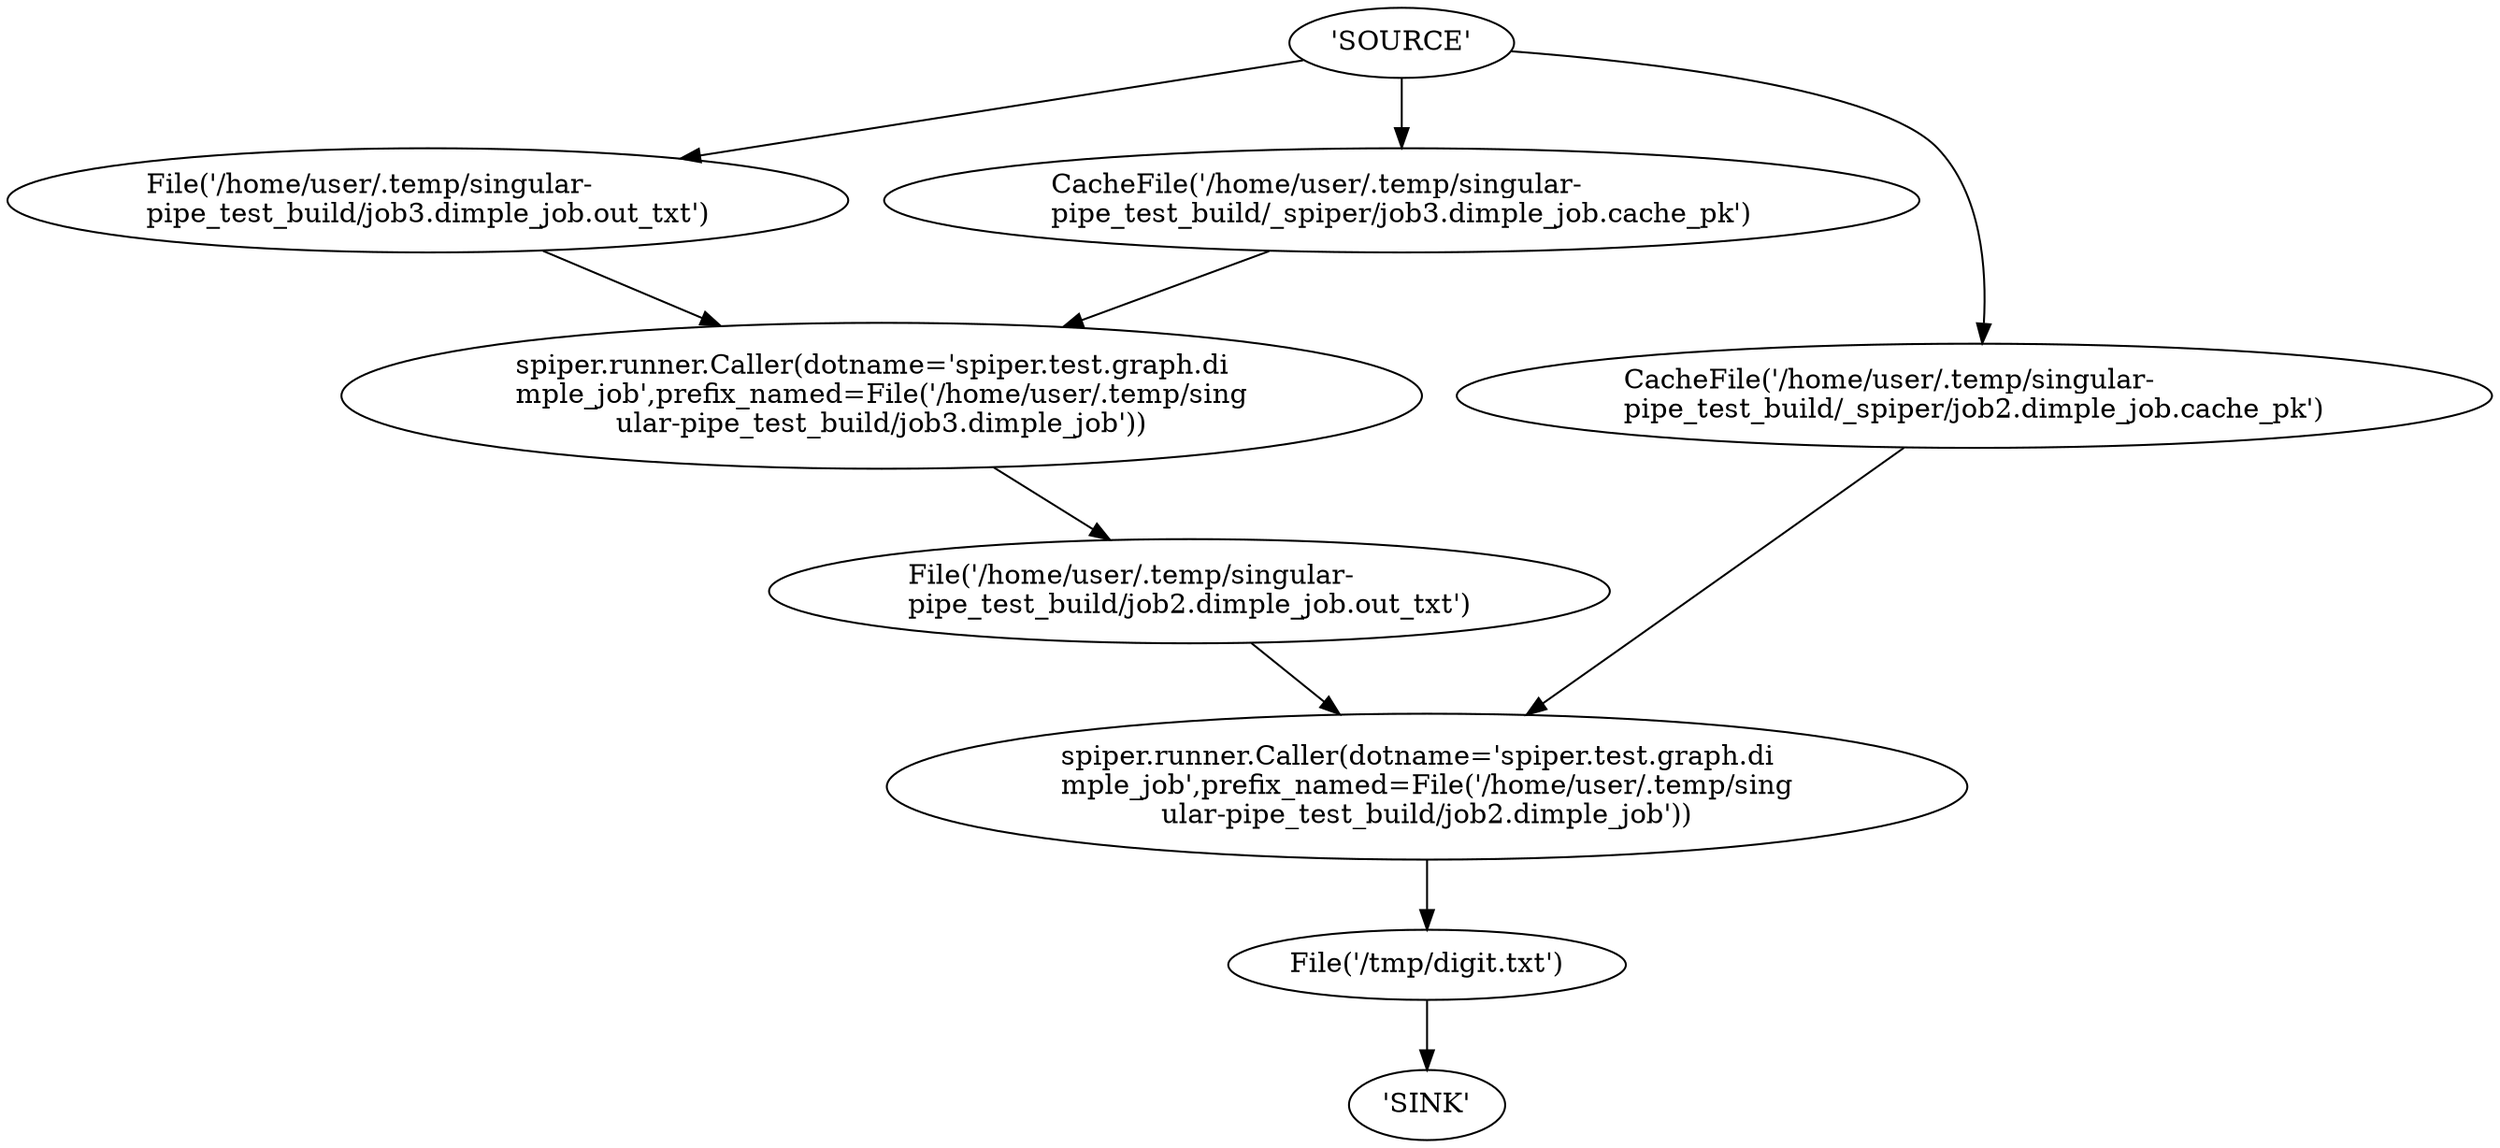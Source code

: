 strict digraph G {
	rankdir=TB
	"'SOURCE'" -> "File('/home/user/.temp/singular-\lpipe_test_build/job3.dimple_job.out_txt')"
	"File('/home/user/.temp/singular-\lpipe_test_build/job3.dimple_job.out_txt')" -> "spiper.runner.Caller(dotname='spiper.test.graph.di\lmple_job',prefix_named=File('/home/user/.temp/sing\lular-pipe_test_build/job3.dimple_job'))"
	"'SOURCE'" -> "CacheFile('/home/user/.temp/singular-\lpipe_test_build/_spiper/job3.dimple_job.cache_pk')"
	"CacheFile('/home/user/.temp/singular-\lpipe_test_build/_spiper/job3.dimple_job.cache_pk')" -> "spiper.runner.Caller(dotname='spiper.test.graph.di\lmple_job',prefix_named=File('/home/user/.temp/sing\lular-pipe_test_build/job3.dimple_job'))"
	"spiper.runner.Caller(dotname='spiper.test.graph.di\lmple_job',prefix_named=File('/home/user/.temp/sing\lular-pipe_test_build/job3.dimple_job'))" -> "File('/home/user/.temp/singular-\lpipe_test_build/job2.dimple_job.out_txt')"
	"File('/home/user/.temp/singular-\lpipe_test_build/job2.dimple_job.out_txt')" -> "spiper.runner.Caller(dotname='spiper.test.graph.di\lmple_job',prefix_named=File('/home/user/.temp/sing\lular-pipe_test_build/job2.dimple_job'))"
	"'SOURCE'" -> "CacheFile('/home/user/.temp/singular-\lpipe_test_build/_spiper/job2.dimple_job.cache_pk')"
	"CacheFile('/home/user/.temp/singular-\lpipe_test_build/_spiper/job2.dimple_job.cache_pk')" -> "spiper.runner.Caller(dotname='spiper.test.graph.di\lmple_job',prefix_named=File('/home/user/.temp/sing\lular-pipe_test_build/job2.dimple_job'))"
	"spiper.runner.Caller(dotname='spiper.test.graph.di\lmple_job',prefix_named=File('/home/user/.temp/sing\lular-pipe_test_build/job2.dimple_job'))" -> "File('/tmp/digit.txt')"
	"File('/tmp/digit.txt')" -> "'SINK'"
}
